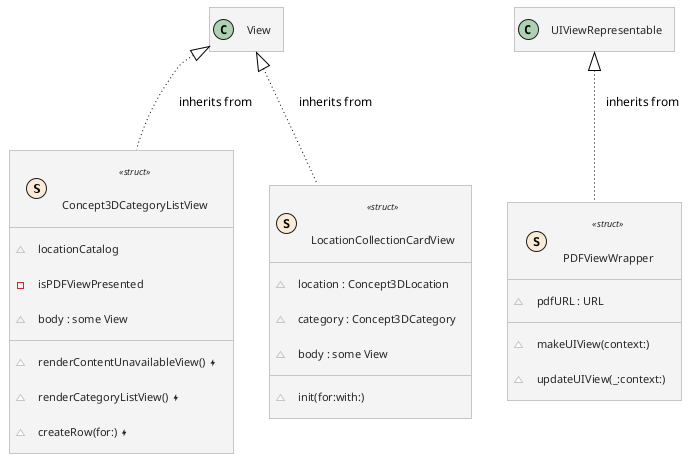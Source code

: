 @startuml LocationDirectory
!theme carbon-gray
' STYLE START
hide empty members
skinparam backgroundColor transparent
' STYLE END
set namespaceSeparator none


class "Concept3DCategoryListView" as Concept3DCategoryListView << (S, AntiqueWhite) struct >> { 
  ~locationCatalog
  -isPDFViewPresented
  ~body : some View
  ~renderContentUnavailableView() <&bolt>
  ~renderCategoryListView() <&bolt>
  ~createRow(for:) <&bolt> 
}
class "LocationCollectionCardView" as LocationCollectionCardView << (S, AntiqueWhite) struct >> { 
  ~location : Concept3DLocation
  ~category : Concept3DCategory
  ~init(for:with:)
  ~body : some View 
}
class "PDFViewWrapper" as PDFViewWrapper << (S, AntiqueWhite) struct >> { 
  ~pdfURL : URL
  ~makeUIView(context:)
  ~updateUIView(_:context:) 
}
View <|-- Concept3DCategoryListView #line:Black;line.dotted;text:Black : inherits from
View <|-- LocationCollectionCardView #line:Black;line.dotted;text:Black : inherits from
UIViewRepresentable <|-- PDFViewWrapper #line:Black;line.dotted;text:Black : inherits from

@enduml
